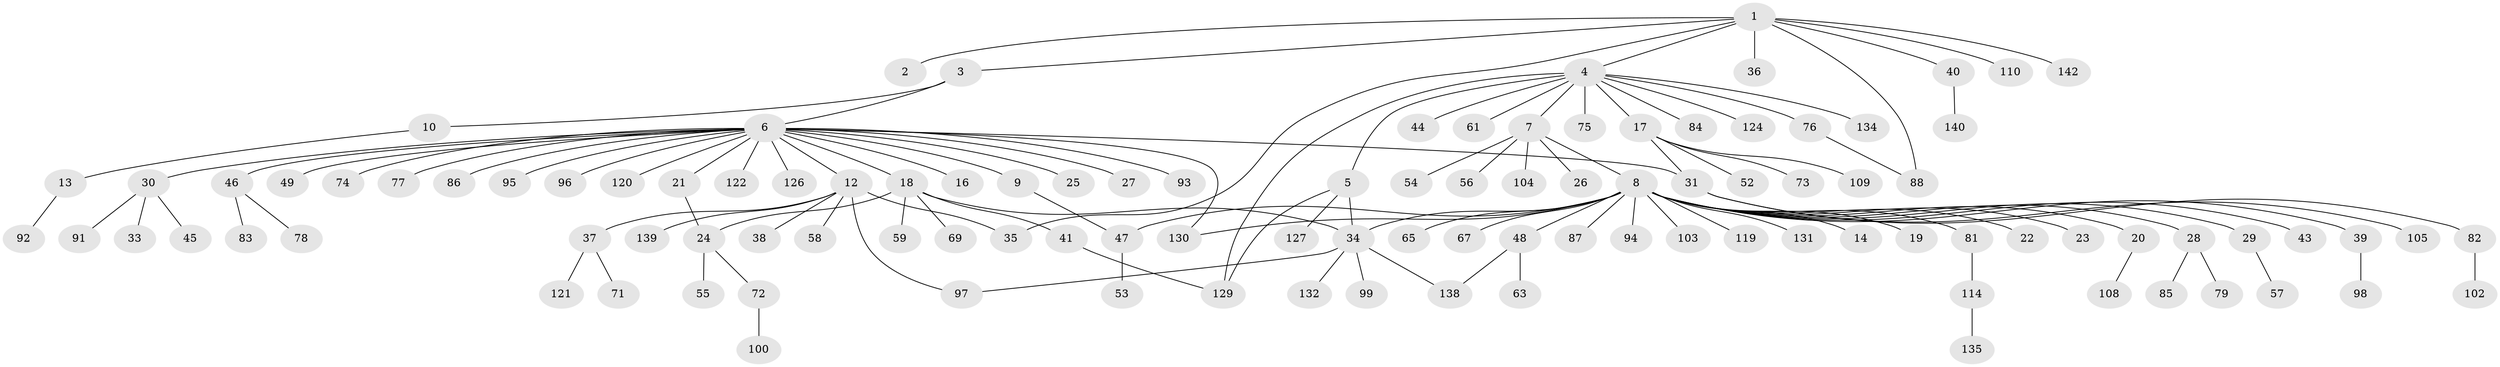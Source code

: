 // original degree distribution, {10: 0.007042253521126761, 1: 0.5915492957746479, 4: 0.04929577464788732, 14: 0.007042253521126761, 23: 0.014084507042253521, 7: 0.02112676056338028, 3: 0.09154929577464789, 2: 0.20422535211267606, 5: 0.014084507042253521}
// Generated by graph-tools (version 1.1) at 2025/11/02/27/25 16:11:09]
// undirected, 110 vertices, 121 edges
graph export_dot {
graph [start="1"]
  node [color=gray90,style=filled];
  1 [super="+11"];
  2;
  3 [super="+60"];
  4 [super="+133"];
  5 [super="+141"];
  6 [super="+137"];
  7 [super="+64"];
  8 [super="+118"];
  9 [super="+70"];
  10;
  12 [super="+15"];
  13;
  14;
  16;
  17 [super="+51"];
  18 [super="+80"];
  19;
  20 [super="+50"];
  21;
  22;
  23;
  24 [super="+32"];
  25;
  26;
  27;
  28 [super="+66"];
  29 [super="+106"];
  30 [super="+128"];
  31;
  33;
  34 [super="+42"];
  35 [super="+115"];
  36;
  37;
  38;
  39;
  40;
  41 [super="+117"];
  43;
  44;
  45;
  46 [super="+68"];
  47 [super="+62"];
  48 [super="+136"];
  49;
  52;
  53 [super="+113"];
  54;
  55;
  56;
  57;
  58;
  59 [super="+112"];
  61;
  63 [super="+101"];
  65;
  67;
  69;
  71;
  72;
  73;
  74;
  75 [super="+123"];
  76;
  77;
  78;
  79;
  81;
  82 [super="+90"];
  83 [super="+107"];
  84;
  85;
  86;
  87;
  88 [super="+89"];
  91;
  92 [super="+111"];
  93;
  94;
  95;
  96;
  97;
  98;
  99;
  100;
  102;
  103;
  104;
  105 [super="+125"];
  108;
  109;
  110;
  114 [super="+116"];
  119;
  120;
  121;
  122;
  124;
  126;
  127;
  129;
  130;
  131;
  132;
  134;
  135;
  138;
  139;
  140;
  142;
  1 -- 2;
  1 -- 3;
  1 -- 4;
  1 -- 35;
  1 -- 36;
  1 -- 40;
  1 -- 88;
  1 -- 110;
  1 -- 142;
  3 -- 6;
  3 -- 10;
  4 -- 5;
  4 -- 7;
  4 -- 17;
  4 -- 44;
  4 -- 61;
  4 -- 75 [weight=2];
  4 -- 76;
  4 -- 84;
  4 -- 124;
  4 -- 129;
  4 -- 134;
  5 -- 127;
  5 -- 129;
  5 -- 34;
  6 -- 9;
  6 -- 12;
  6 -- 16;
  6 -- 18;
  6 -- 21;
  6 -- 25;
  6 -- 27;
  6 -- 30;
  6 -- 31;
  6 -- 46;
  6 -- 49;
  6 -- 74;
  6 -- 77;
  6 -- 86;
  6 -- 93;
  6 -- 95;
  6 -- 96;
  6 -- 120;
  6 -- 122;
  6 -- 126;
  6 -- 130;
  7 -- 8;
  7 -- 26;
  7 -- 54;
  7 -- 56;
  7 -- 104;
  8 -- 14;
  8 -- 19;
  8 -- 20;
  8 -- 22;
  8 -- 23;
  8 -- 28;
  8 -- 29;
  8 -- 34;
  8 -- 39;
  8 -- 43;
  8 -- 47 [weight=2];
  8 -- 48;
  8 -- 65;
  8 -- 67;
  8 -- 81;
  8 -- 87;
  8 -- 94;
  8 -- 103;
  8 -- 130;
  8 -- 131;
  8 -- 119;
  9 -- 47;
  10 -- 13;
  12 -- 37;
  12 -- 38;
  12 -- 58;
  12 -- 97;
  12 -- 139;
  12 -- 35;
  13 -- 92;
  17 -- 52;
  17 -- 109;
  17 -- 73;
  17 -- 31;
  18 -- 24;
  18 -- 41;
  18 -- 59;
  18 -- 69;
  18 -- 34;
  20 -- 108;
  21 -- 24;
  24 -- 55;
  24 -- 72;
  28 -- 85;
  28 -- 79;
  29 -- 57;
  30 -- 33;
  30 -- 45;
  30 -- 91;
  31 -- 82;
  31 -- 105;
  34 -- 99;
  34 -- 132;
  34 -- 97;
  34 -- 138;
  37 -- 71;
  37 -- 121;
  39 -- 98;
  40 -- 140;
  41 -- 129;
  46 -- 78;
  46 -- 83;
  47 -- 53;
  48 -- 63;
  48 -- 138;
  72 -- 100;
  76 -- 88;
  81 -- 114;
  82 -- 102;
  114 -- 135;
}

